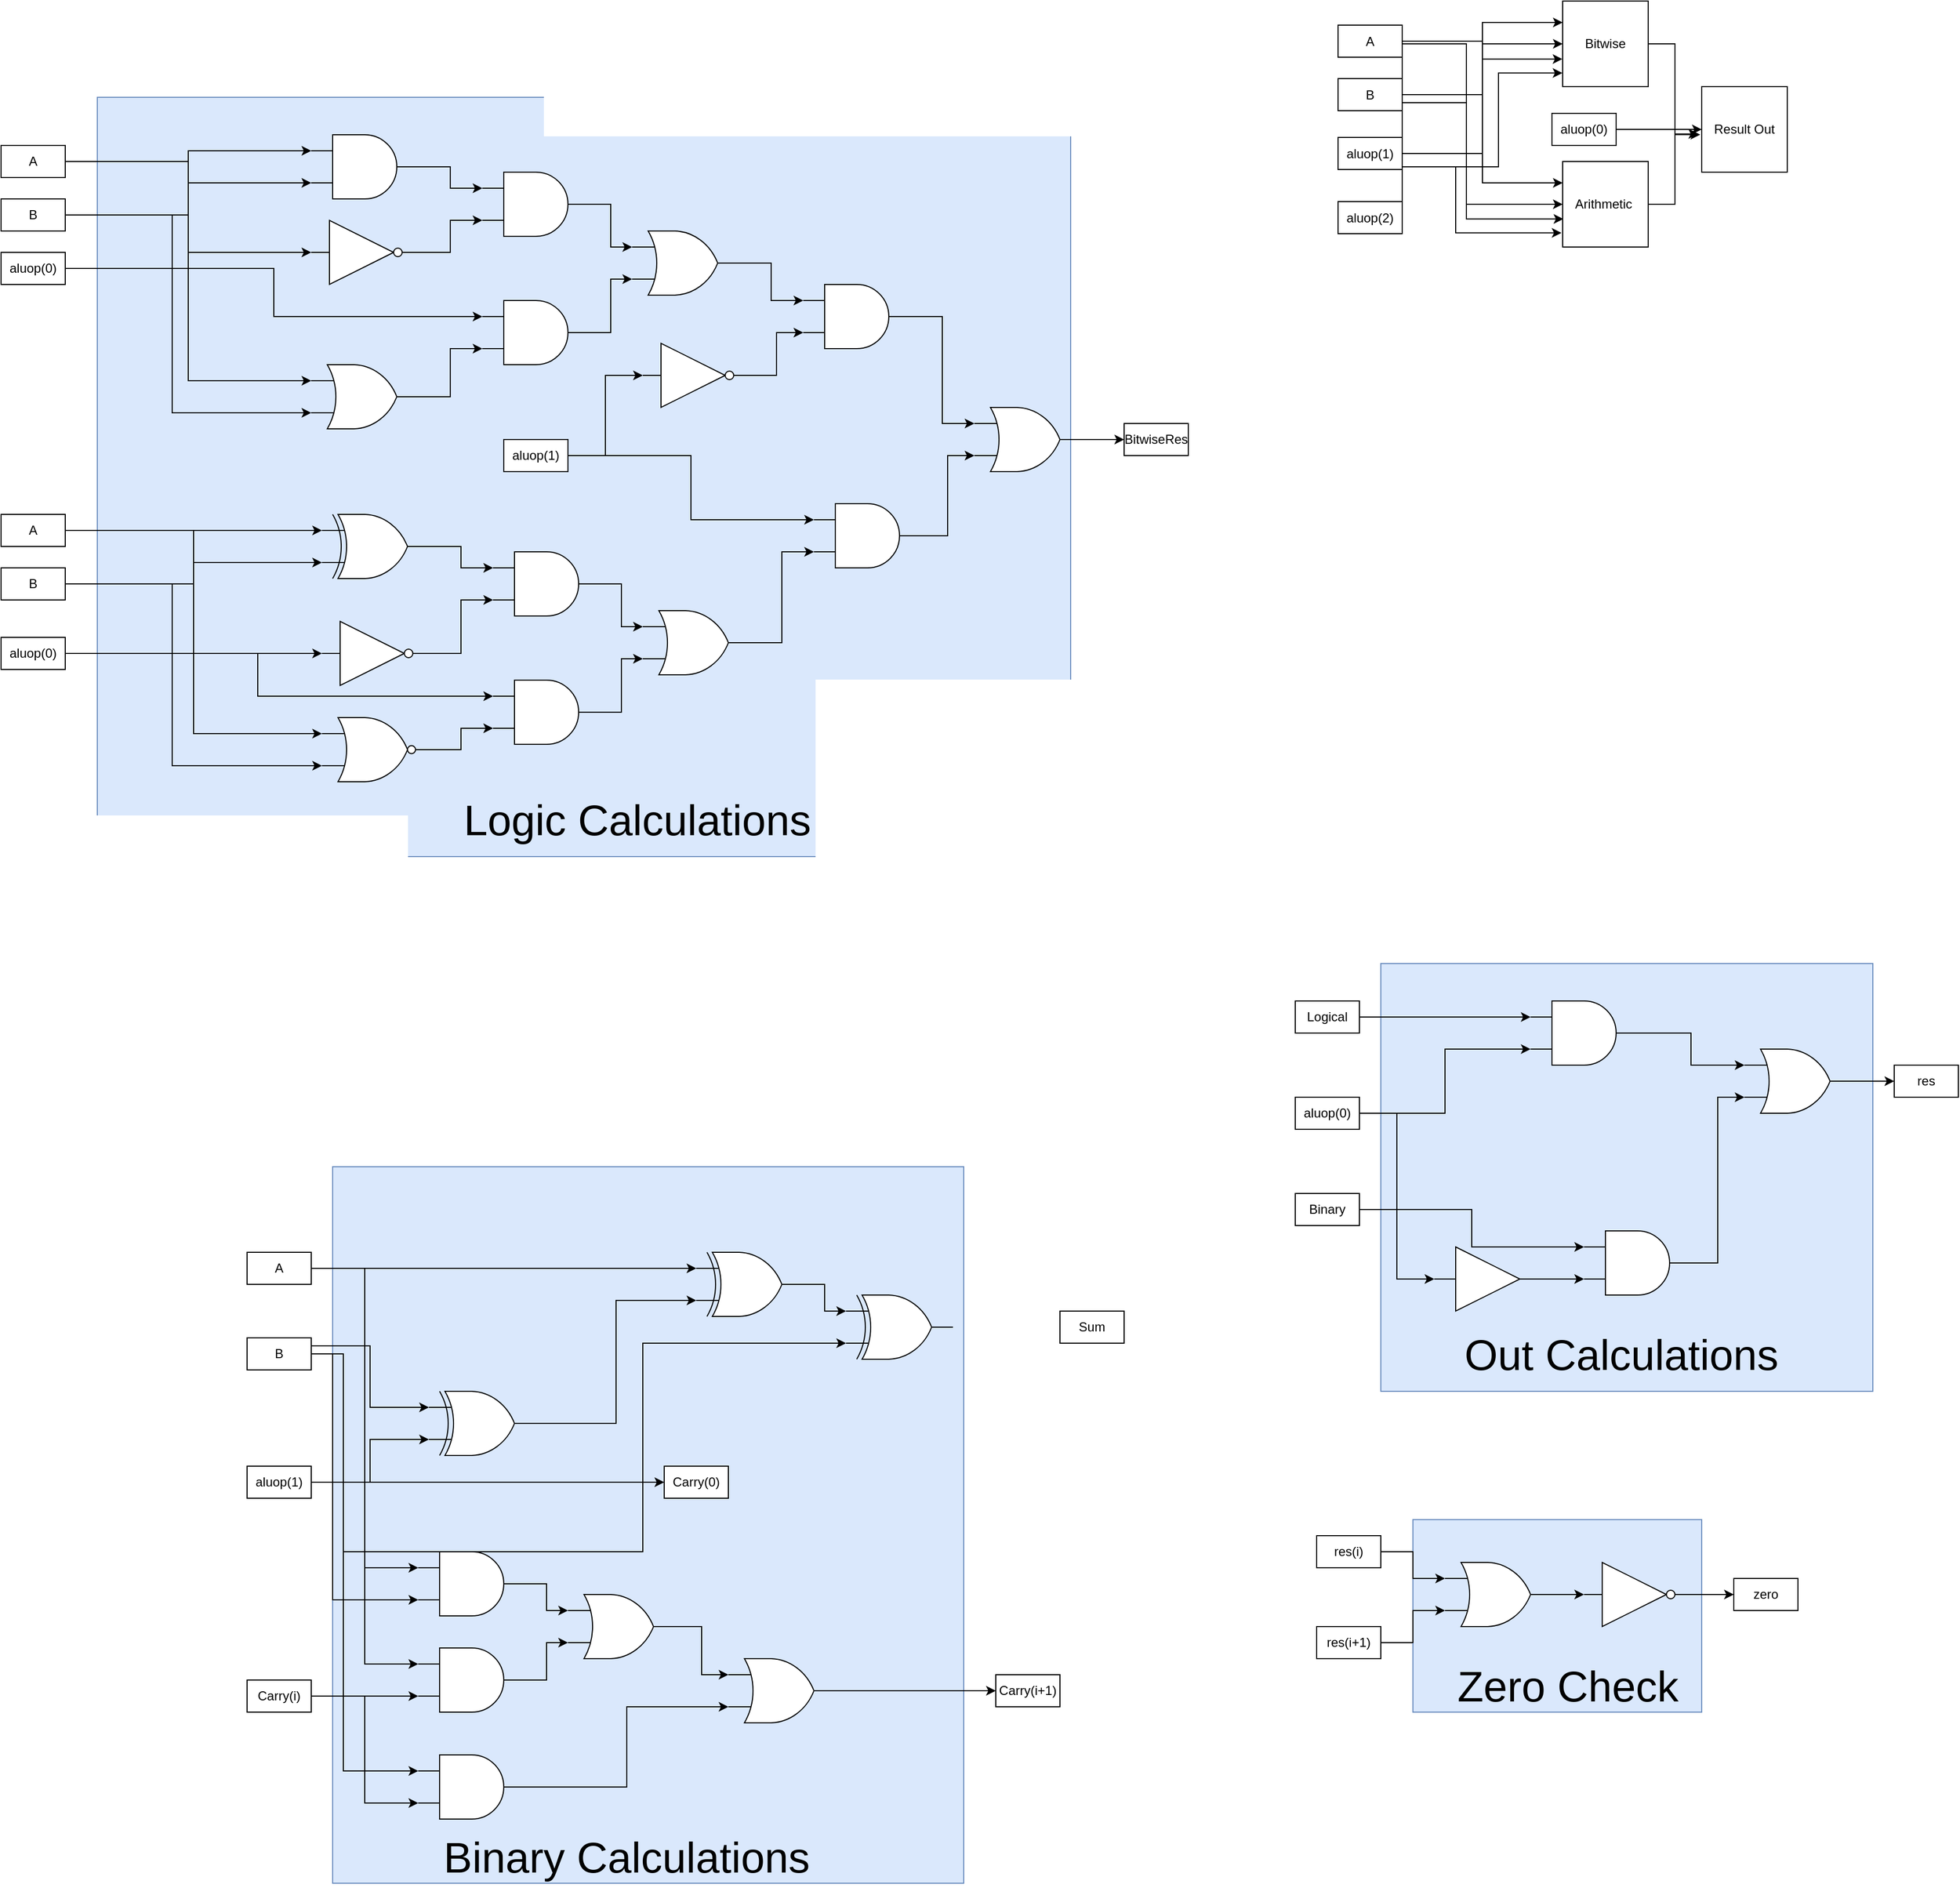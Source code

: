 <mxfile version="24.1.0" type="github">
  <diagram name="Page-1" id="0dgwUo-tSJjgy4s31wGA">
    <mxGraphModel dx="2001" dy="702" grid="1" gridSize="10" guides="1" tooltips="1" connect="1" arrows="1" fold="1" page="1" pageScale="1" pageWidth="850" pageHeight="1100" math="0" shadow="0">
      <root>
        <mxCell id="0" />
        <mxCell id="1" parent="0" />
        <mxCell id="i6siqstiRKPXGyHys1UC-72" value="" style="rounded=0;whiteSpace=wrap;html=1;fillColor=#dae8fc;strokeColor=#6c8ebf;" parent="1" vertex="1">
          <mxGeometry x="-70" y="290" width="910" height="710" as="geometry" />
        </mxCell>
        <mxCell id="i6siqstiRKPXGyHys1UC-155" value="" style="rounded=0;whiteSpace=wrap;html=1;fillColor=#dae8fc;strokeColor=#6c8ebf;" parent="1" vertex="1">
          <mxGeometry x="1160" y="1620" width="270" height="180" as="geometry" />
        </mxCell>
        <mxCell id="i6siqstiRKPXGyHys1UC-143" value="" style="rounded=0;whiteSpace=wrap;html=1;fillColor=#dae8fc;strokeColor=#6c8ebf;" parent="1" vertex="1">
          <mxGeometry x="1130" y="1100" width="460" height="400" as="geometry" />
        </mxCell>
        <mxCell id="i6siqstiRKPXGyHys1UC-127" value="" style="rounded=0;whiteSpace=wrap;html=1;fillColor=#dae8fc;strokeColor=#6c8ebf;" parent="1" vertex="1">
          <mxGeometry x="150" y="1290" width="590" height="670" as="geometry" />
        </mxCell>
        <mxCell id="i6siqstiRKPXGyHys1UC-15" value="aluop(0)" style="whiteSpace=wrap;html=1;" parent="1" vertex="1">
          <mxGeometry x="-160" y="435" width="60" height="30" as="geometry" />
        </mxCell>
        <mxCell id="i6siqstiRKPXGyHys1UC-18" value="A" style="whiteSpace=wrap;html=1;" parent="1" vertex="1">
          <mxGeometry x="-160" y="335" width="60" height="30" as="geometry" />
        </mxCell>
        <mxCell id="i6siqstiRKPXGyHys1UC-19" value="B" style="whiteSpace=wrap;html=1;" parent="1" vertex="1">
          <mxGeometry x="-160" y="385" width="60" height="30" as="geometry" />
        </mxCell>
        <mxCell id="i6siqstiRKPXGyHys1UC-73" value="&lt;font style=&quot;font-size: 40px;&quot;&gt;Logic Calculations&lt;/font&gt;" style="text;html=1;align=center;verticalAlign=middle;whiteSpace=wrap;rounded=0;" parent="1" vertex="1">
          <mxGeometry x="250" y="930" width="370" height="70" as="geometry" />
        </mxCell>
        <mxCell id="i6siqstiRKPXGyHys1UC-74" value="" style="verticalLabelPosition=bottom;shadow=0;dashed=0;align=center;html=1;verticalAlign=top;shape=mxgraph.electrical.logic_gates.logic_gate;operation=and;" parent="1" vertex="1">
          <mxGeometry x="1270" y="1135" width="100" height="60" as="geometry" />
        </mxCell>
        <mxCell id="i6siqstiRKPXGyHys1UC-142" style="edgeStyle=orthogonalEdgeStyle;rounded=0;orthogonalLoop=1;jettySize=auto;html=1;exitX=1;exitY=0.5;exitDx=0;exitDy=0;exitPerimeter=0;entryX=0;entryY=0.5;entryDx=0;entryDy=0;" parent="1" source="i6siqstiRKPXGyHys1UC-76" target="i6siqstiRKPXGyHys1UC-141" edge="1">
          <mxGeometry relative="1" as="geometry" />
        </mxCell>
        <mxCell id="i6siqstiRKPXGyHys1UC-76" value="" style="verticalLabelPosition=bottom;shadow=0;dashed=0;align=center;html=1;verticalAlign=top;shape=mxgraph.electrical.logic_gates.logic_gate;operation=or;" parent="1" vertex="1">
          <mxGeometry x="1470" y="1180" width="100" height="60" as="geometry" />
        </mxCell>
        <mxCell id="i6siqstiRKPXGyHys1UC-77" style="edgeStyle=orthogonalEdgeStyle;rounded=0;orthogonalLoop=1;jettySize=auto;html=1;exitX=1;exitY=0.5;exitDx=0;exitDy=0;exitPerimeter=0;entryX=0;entryY=0.25;entryDx=0;entryDy=0;entryPerimeter=0;" parent="1" source="i6siqstiRKPXGyHys1UC-74" target="i6siqstiRKPXGyHys1UC-76" edge="1">
          <mxGeometry relative="1" as="geometry" />
        </mxCell>
        <mxCell id="i6siqstiRKPXGyHys1UC-137" style="edgeStyle=orthogonalEdgeStyle;rounded=0;orthogonalLoop=1;jettySize=auto;html=1;exitX=1;exitY=0.5;exitDx=0;exitDy=0;entryX=0;entryY=0.5;entryDx=0;entryDy=0;" parent="1" source="i6siqstiRKPXGyHys1UC-78" target="i6siqstiRKPXGyHys1UC-135" edge="1">
          <mxGeometry relative="1" as="geometry" />
        </mxCell>
        <mxCell id="i6siqstiRKPXGyHys1UC-78" value="aluop(0&lt;span style=&quot;background-color: initial;&quot;&gt;)&lt;/span&gt;" style="whiteSpace=wrap;html=1;" parent="1" vertex="1">
          <mxGeometry x="1050" y="1225" width="60" height="30" as="geometry" />
        </mxCell>
        <mxCell id="i6siqstiRKPXGyHys1UC-80" style="edgeStyle=orthogonalEdgeStyle;rounded=0;orthogonalLoop=1;jettySize=auto;html=1;exitX=1;exitY=0.5;exitDx=0;exitDy=0;entryX=0;entryY=0.75;entryDx=0;entryDy=0;entryPerimeter=0;" parent="1" source="i6siqstiRKPXGyHys1UC-78" target="i6siqstiRKPXGyHys1UC-74" edge="1">
          <mxGeometry relative="1" as="geometry" />
        </mxCell>
        <mxCell id="i6siqstiRKPXGyHys1UC-84" value="" style="verticalLabelPosition=bottom;shadow=0;dashed=0;align=center;html=1;verticalAlign=top;shape=mxgraph.electrical.logic_gates.logic_gate;operation=xor;" parent="1" vertex="1">
          <mxGeometry x="490" y="1370" width="100" height="60" as="geometry" />
        </mxCell>
        <mxCell id="i6siqstiRKPXGyHys1UC-86" value="" style="verticalLabelPosition=bottom;shadow=0;dashed=0;align=center;html=1;verticalAlign=top;shape=mxgraph.electrical.logic_gates.logic_gate;operation=xor;" parent="1" vertex="1">
          <mxGeometry x="630" y="1410" width="100" height="60" as="geometry" />
        </mxCell>
        <mxCell id="i6siqstiRKPXGyHys1UC-87" style="edgeStyle=orthogonalEdgeStyle;rounded=0;orthogonalLoop=1;jettySize=auto;html=1;exitX=1;exitY=0.5;exitDx=0;exitDy=0;exitPerimeter=0;entryX=0;entryY=0.25;entryDx=0;entryDy=0;entryPerimeter=0;" parent="1" source="i6siqstiRKPXGyHys1UC-84" target="i6siqstiRKPXGyHys1UC-86" edge="1">
          <mxGeometry relative="1" as="geometry" />
        </mxCell>
        <mxCell id="i6siqstiRKPXGyHys1UC-89" value="" style="verticalLabelPosition=bottom;shadow=0;dashed=0;align=center;html=1;verticalAlign=top;shape=mxgraph.electrical.logic_gates.logic_gate;operation=and;" parent="1" vertex="1">
          <mxGeometry x="230" y="1840" width="100" height="60" as="geometry" />
        </mxCell>
        <mxCell id="i6siqstiRKPXGyHys1UC-90" value="" style="verticalLabelPosition=bottom;shadow=0;dashed=0;align=center;html=1;verticalAlign=top;shape=mxgraph.electrical.logic_gates.logic_gate;operation=or;" parent="1" vertex="1">
          <mxGeometry x="370" y="1690" width="100" height="60" as="geometry" />
        </mxCell>
        <mxCell id="i6siqstiRKPXGyHys1UC-92" value="" style="verticalLabelPosition=bottom;shadow=0;dashed=0;align=center;html=1;verticalAlign=top;shape=mxgraph.electrical.logic_gates.logic_gate;operation=and;" parent="1" vertex="1">
          <mxGeometry x="230" y="1740" width="100" height="60" as="geometry" />
        </mxCell>
        <mxCell id="i6siqstiRKPXGyHys1UC-93" value="" style="verticalLabelPosition=bottom;shadow=0;dashed=0;align=center;html=1;verticalAlign=top;shape=mxgraph.electrical.logic_gates.logic_gate;operation=and;" parent="1" vertex="1">
          <mxGeometry x="230" y="1650" width="100" height="60" as="geometry" />
        </mxCell>
        <mxCell id="i6siqstiRKPXGyHys1UC-119" style="edgeStyle=orthogonalEdgeStyle;rounded=0;orthogonalLoop=1;jettySize=auto;html=1;exitX=1;exitY=0.5;exitDx=0;exitDy=0;exitPerimeter=0;entryX=0;entryY=0.5;entryDx=0;entryDy=0;" parent="1" source="i6siqstiRKPXGyHys1UC-94" target="i6siqstiRKPXGyHys1UC-118" edge="1">
          <mxGeometry relative="1" as="geometry" />
        </mxCell>
        <mxCell id="i6siqstiRKPXGyHys1UC-94" value="" style="verticalLabelPosition=bottom;shadow=0;dashed=0;align=center;html=1;verticalAlign=top;shape=mxgraph.electrical.logic_gates.logic_gate;operation=or;" parent="1" vertex="1">
          <mxGeometry x="520" y="1750" width="100" height="60" as="geometry" />
        </mxCell>
        <mxCell id="i6siqstiRKPXGyHys1UC-96" style="edgeStyle=orthogonalEdgeStyle;rounded=0;orthogonalLoop=1;jettySize=auto;html=1;exitX=1;exitY=0.5;exitDx=0;exitDy=0;exitPerimeter=0;entryX=0;entryY=0.25;entryDx=0;entryDy=0;entryPerimeter=0;" parent="1" source="i6siqstiRKPXGyHys1UC-90" target="i6siqstiRKPXGyHys1UC-94" edge="1">
          <mxGeometry relative="1" as="geometry" />
        </mxCell>
        <mxCell id="i6siqstiRKPXGyHys1UC-99" style="edgeStyle=orthogonalEdgeStyle;rounded=0;orthogonalLoop=1;jettySize=auto;html=1;exitX=1;exitY=0.5;exitDx=0;exitDy=0;exitPerimeter=0;entryX=0;entryY=0.25;entryDx=0;entryDy=0;entryPerimeter=0;" parent="1" source="i6siqstiRKPXGyHys1UC-93" target="i6siqstiRKPXGyHys1UC-90" edge="1">
          <mxGeometry relative="1" as="geometry" />
        </mxCell>
        <mxCell id="i6siqstiRKPXGyHys1UC-100" style="edgeStyle=orthogonalEdgeStyle;rounded=0;orthogonalLoop=1;jettySize=auto;html=1;exitX=1;exitY=0.5;exitDx=0;exitDy=0;exitPerimeter=0;entryX=0;entryY=0.75;entryDx=0;entryDy=0;entryPerimeter=0;" parent="1" source="i6siqstiRKPXGyHys1UC-92" target="i6siqstiRKPXGyHys1UC-90" edge="1">
          <mxGeometry relative="1" as="geometry" />
        </mxCell>
        <mxCell id="i6siqstiRKPXGyHys1UC-101" style="edgeStyle=orthogonalEdgeStyle;rounded=0;orthogonalLoop=1;jettySize=auto;html=1;exitX=1;exitY=0.5;exitDx=0;exitDy=0;exitPerimeter=0;entryX=0;entryY=0.75;entryDx=0;entryDy=0;entryPerimeter=0;" parent="1" source="i6siqstiRKPXGyHys1UC-89" target="i6siqstiRKPXGyHys1UC-94" edge="1">
          <mxGeometry relative="1" as="geometry" />
        </mxCell>
        <mxCell id="i6siqstiRKPXGyHys1UC-102" value="" style="verticalLabelPosition=bottom;shadow=0;dashed=0;align=center;html=1;verticalAlign=top;shape=mxgraph.electrical.logic_gates.logic_gate;operation=xor;" parent="1" vertex="1">
          <mxGeometry x="240" y="1500" width="100" height="60" as="geometry" />
        </mxCell>
        <mxCell id="i6siqstiRKPXGyHys1UC-103" value="A" style="whiteSpace=wrap;html=1;" parent="1" vertex="1">
          <mxGeometry x="70" y="1370" width="60" height="30" as="geometry" />
        </mxCell>
        <mxCell id="i6siqstiRKPXGyHys1UC-104" value="B" style="whiteSpace=wrap;html=1;" parent="1" vertex="1">
          <mxGeometry x="70" y="1450" width="60" height="30" as="geometry" />
        </mxCell>
        <mxCell id="i6siqstiRKPXGyHys1UC-117" style="edgeStyle=orthogonalEdgeStyle;rounded=0;orthogonalLoop=1;jettySize=auto;html=1;exitX=1;exitY=0.5;exitDx=0;exitDy=0;" parent="1" source="i6siqstiRKPXGyHys1UC-105" target="i6siqstiRKPXGyHys1UC-116" edge="1">
          <mxGeometry relative="1" as="geometry" />
        </mxCell>
        <mxCell id="i6siqstiRKPXGyHys1UC-105" value="aluop(1)" style="whiteSpace=wrap;html=1;" parent="1" vertex="1">
          <mxGeometry x="70" y="1570" width="60" height="30" as="geometry" />
        </mxCell>
        <mxCell id="i6siqstiRKPXGyHys1UC-106" style="edgeStyle=orthogonalEdgeStyle;rounded=0;orthogonalLoop=1;jettySize=auto;html=1;exitX=1;exitY=0.5;exitDx=0;exitDy=0;entryX=0;entryY=0.75;entryDx=0;entryDy=0;entryPerimeter=0;" parent="1" source="i6siqstiRKPXGyHys1UC-105" target="i6siqstiRKPXGyHys1UC-102" edge="1">
          <mxGeometry relative="1" as="geometry" />
        </mxCell>
        <mxCell id="i6siqstiRKPXGyHys1UC-107" style="edgeStyle=orthogonalEdgeStyle;rounded=0;orthogonalLoop=1;jettySize=auto;html=1;exitX=1;exitY=0.25;exitDx=0;exitDy=0;entryX=0;entryY=0.25;entryDx=0;entryDy=0;entryPerimeter=0;" parent="1" source="i6siqstiRKPXGyHys1UC-104" target="i6siqstiRKPXGyHys1UC-102" edge="1">
          <mxGeometry relative="1" as="geometry" />
        </mxCell>
        <mxCell id="i6siqstiRKPXGyHys1UC-108" style="edgeStyle=orthogonalEdgeStyle;rounded=0;orthogonalLoop=1;jettySize=auto;html=1;exitX=1;exitY=0.5;exitDx=0;exitDy=0;exitPerimeter=0;entryX=0;entryY=0.75;entryDx=0;entryDy=0;entryPerimeter=0;" parent="1" source="i6siqstiRKPXGyHys1UC-102" target="i6siqstiRKPXGyHys1UC-84" edge="1">
          <mxGeometry relative="1" as="geometry" />
        </mxCell>
        <mxCell id="i6siqstiRKPXGyHys1UC-109" style="edgeStyle=orthogonalEdgeStyle;rounded=0;orthogonalLoop=1;jettySize=auto;html=1;exitX=1;exitY=0.5;exitDx=0;exitDy=0;entryX=0;entryY=0.25;entryDx=0;entryDy=0;entryPerimeter=0;" parent="1" source="i6siqstiRKPXGyHys1UC-103" target="i6siqstiRKPXGyHys1UC-84" edge="1">
          <mxGeometry relative="1" as="geometry" />
        </mxCell>
        <mxCell id="i6siqstiRKPXGyHys1UC-111" style="edgeStyle=orthogonalEdgeStyle;rounded=0;orthogonalLoop=1;jettySize=auto;html=1;exitX=1;exitY=0.5;exitDx=0;exitDy=0;entryX=0;entryY=0.25;entryDx=0;entryDy=0;entryPerimeter=0;" parent="1" source="i6siqstiRKPXGyHys1UC-103" target="i6siqstiRKPXGyHys1UC-93" edge="1">
          <mxGeometry relative="1" as="geometry" />
        </mxCell>
        <mxCell id="i6siqstiRKPXGyHys1UC-112" style="edgeStyle=orthogonalEdgeStyle;rounded=0;orthogonalLoop=1;jettySize=auto;html=1;exitX=1;exitY=0.5;exitDx=0;exitDy=0;entryX=0;entryY=0.75;entryDx=0;entryDy=0;entryPerimeter=0;" parent="1" source="i6siqstiRKPXGyHys1UC-104" target="i6siqstiRKPXGyHys1UC-93" edge="1">
          <mxGeometry relative="1" as="geometry">
            <Array as="points">
              <mxPoint x="150" y="1465" />
              <mxPoint x="150" y="1695" />
            </Array>
          </mxGeometry>
        </mxCell>
        <mxCell id="i6siqstiRKPXGyHys1UC-113" style="edgeStyle=orthogonalEdgeStyle;rounded=0;orthogonalLoop=1;jettySize=auto;html=1;exitX=1;exitY=0.5;exitDx=0;exitDy=0;entryX=0;entryY=0.25;entryDx=0;entryDy=0;entryPerimeter=0;" parent="1" source="i6siqstiRKPXGyHys1UC-103" target="i6siqstiRKPXGyHys1UC-92" edge="1">
          <mxGeometry relative="1" as="geometry" />
        </mxCell>
        <mxCell id="i6siqstiRKPXGyHys1UC-114" style="edgeStyle=orthogonalEdgeStyle;rounded=0;orthogonalLoop=1;jettySize=auto;html=1;exitX=1;exitY=0.5;exitDx=0;exitDy=0;entryX=0;entryY=0.25;entryDx=0;entryDy=0;entryPerimeter=0;" parent="1" source="i6siqstiRKPXGyHys1UC-104" target="i6siqstiRKPXGyHys1UC-89" edge="1">
          <mxGeometry relative="1" as="geometry">
            <Array as="points">
              <mxPoint x="160" y="1465" />
              <mxPoint x="160" y="1855" />
            </Array>
          </mxGeometry>
        </mxCell>
        <mxCell id="i6siqstiRKPXGyHys1UC-116" value="Carry(0)" style="whiteSpace=wrap;html=1;" parent="1" vertex="1">
          <mxGeometry x="460" y="1570" width="60" height="30" as="geometry" />
        </mxCell>
        <mxCell id="i6siqstiRKPXGyHys1UC-118" value="Carry(i+1&lt;span style=&quot;background-color: initial;&quot;&gt;)&lt;/span&gt;" style="whiteSpace=wrap;html=1;" parent="1" vertex="1">
          <mxGeometry x="770" y="1765" width="60" height="30" as="geometry" />
        </mxCell>
        <mxCell id="i6siqstiRKPXGyHys1UC-121" value="Carry(i)" style="whiteSpace=wrap;html=1;" parent="1" vertex="1">
          <mxGeometry x="70" y="1770" width="60" height="30" as="geometry" />
        </mxCell>
        <mxCell id="i6siqstiRKPXGyHys1UC-122" style="edgeStyle=orthogonalEdgeStyle;rounded=0;orthogonalLoop=1;jettySize=auto;html=1;exitX=1;exitY=0.5;exitDx=0;exitDy=0;entryX=0;entryY=0.75;entryDx=0;entryDy=0;entryPerimeter=0;" parent="1" source="i6siqstiRKPXGyHys1UC-121" target="i6siqstiRKPXGyHys1UC-92" edge="1">
          <mxGeometry relative="1" as="geometry" />
        </mxCell>
        <mxCell id="i6siqstiRKPXGyHys1UC-123" style="edgeStyle=orthogonalEdgeStyle;rounded=0;orthogonalLoop=1;jettySize=auto;html=1;exitX=1;exitY=0.5;exitDx=0;exitDy=0;entryX=0;entryY=0.75;entryDx=0;entryDy=0;entryPerimeter=0;" parent="1" source="i6siqstiRKPXGyHys1UC-121" target="i6siqstiRKPXGyHys1UC-89" edge="1">
          <mxGeometry relative="1" as="geometry" />
        </mxCell>
        <mxCell id="i6siqstiRKPXGyHys1UC-124" style="edgeStyle=orthogonalEdgeStyle;rounded=0;orthogonalLoop=1;jettySize=auto;html=1;exitX=1;exitY=0.5;exitDx=0;exitDy=0;entryX=0;entryY=0.75;entryDx=0;entryDy=0;entryPerimeter=0;" parent="1" source="i6siqstiRKPXGyHys1UC-121" target="i6siqstiRKPXGyHys1UC-86" edge="1">
          <mxGeometry relative="1" as="geometry">
            <Array as="points">
              <mxPoint x="160" y="1785" />
              <mxPoint x="160" y="1650" />
              <mxPoint x="440" y="1650" />
              <mxPoint x="440" y="1455" />
            </Array>
          </mxGeometry>
        </mxCell>
        <mxCell id="i6siqstiRKPXGyHys1UC-125" value="Sum" style="whiteSpace=wrap;html=1;" parent="1" vertex="1">
          <mxGeometry x="830" y="1425" width="60" height="30" as="geometry" />
        </mxCell>
        <mxCell id="i6siqstiRKPXGyHys1UC-129" value="&lt;font style=&quot;font-size: 40px;&quot;&gt;Binary Calculations&lt;/font&gt;" style="text;html=1;align=center;verticalAlign=middle;whiteSpace=wrap;rounded=0;" parent="1" vertex="1">
          <mxGeometry x="240" y="1900" width="370" height="70" as="geometry" />
        </mxCell>
        <mxCell id="i6siqstiRKPXGyHys1UC-130" value="Logical" style="whiteSpace=wrap;html=1;" parent="1" vertex="1">
          <mxGeometry x="1050" y="1135" width="60" height="30" as="geometry" />
        </mxCell>
        <mxCell id="i6siqstiRKPXGyHys1UC-131" style="edgeStyle=orthogonalEdgeStyle;rounded=0;orthogonalLoop=1;jettySize=auto;html=1;exitX=1;exitY=0.5;exitDx=0;exitDy=0;entryX=0;entryY=0.25;entryDx=0;entryDy=0;entryPerimeter=0;" parent="1" source="i6siqstiRKPXGyHys1UC-130" target="i6siqstiRKPXGyHys1UC-74" edge="1">
          <mxGeometry relative="1" as="geometry" />
        </mxCell>
        <mxCell id="i6siqstiRKPXGyHys1UC-133" value="Binary" style="whiteSpace=wrap;html=1;" parent="1" vertex="1">
          <mxGeometry x="1050" y="1315" width="60" height="30" as="geometry" />
        </mxCell>
        <mxCell id="i6siqstiRKPXGyHys1UC-135" value="" style="verticalLabelPosition=bottom;shadow=0;dashed=0;align=center;html=1;verticalAlign=top;shape=mxgraph.electrical.logic_gates.buffer2;" parent="1" vertex="1">
          <mxGeometry x="1180" y="1365" width="100" height="60" as="geometry" />
        </mxCell>
        <mxCell id="i6siqstiRKPXGyHys1UC-136" value="" style="verticalLabelPosition=bottom;shadow=0;dashed=0;align=center;html=1;verticalAlign=top;shape=mxgraph.electrical.logic_gates.logic_gate;operation=and;" parent="1" vertex="1">
          <mxGeometry x="1320" y="1350" width="100" height="60" as="geometry" />
        </mxCell>
        <mxCell id="i6siqstiRKPXGyHys1UC-138" style="edgeStyle=orthogonalEdgeStyle;rounded=0;orthogonalLoop=1;jettySize=auto;html=1;exitX=1;exitY=0.5;exitDx=0;exitDy=0;entryX=0;entryY=0.75;entryDx=0;entryDy=0;entryPerimeter=0;" parent="1" source="i6siqstiRKPXGyHys1UC-135" target="i6siqstiRKPXGyHys1UC-136" edge="1">
          <mxGeometry relative="1" as="geometry" />
        </mxCell>
        <mxCell id="i6siqstiRKPXGyHys1UC-139" style="edgeStyle=orthogonalEdgeStyle;rounded=0;orthogonalLoop=1;jettySize=auto;html=1;exitX=1;exitY=0.5;exitDx=0;exitDy=0;entryX=0;entryY=0.25;entryDx=0;entryDy=0;entryPerimeter=0;" parent="1" source="i6siqstiRKPXGyHys1UC-133" target="i6siqstiRKPXGyHys1UC-136" edge="1">
          <mxGeometry relative="1" as="geometry" />
        </mxCell>
        <mxCell id="i6siqstiRKPXGyHys1UC-140" style="edgeStyle=orthogonalEdgeStyle;rounded=0;orthogonalLoop=1;jettySize=auto;html=1;exitX=1;exitY=0.5;exitDx=0;exitDy=0;exitPerimeter=0;entryX=0;entryY=0.75;entryDx=0;entryDy=0;entryPerimeter=0;" parent="1" source="i6siqstiRKPXGyHys1UC-136" target="i6siqstiRKPXGyHys1UC-76" edge="1">
          <mxGeometry relative="1" as="geometry" />
        </mxCell>
        <mxCell id="i6siqstiRKPXGyHys1UC-141" value="res" style="whiteSpace=wrap;html=1;" parent="1" vertex="1">
          <mxGeometry x="1610" y="1195" width="60" height="30" as="geometry" />
        </mxCell>
        <mxCell id="i6siqstiRKPXGyHys1UC-144" value="&lt;span style=&quot;font-size: 40px;&quot;&gt;Out Calculations&lt;/span&gt;" style="text;html=1;align=center;verticalAlign=middle;whiteSpace=wrap;rounded=0;" parent="1" vertex="1">
          <mxGeometry x="1170" y="1430" width="370" height="70" as="geometry" />
        </mxCell>
        <mxCell id="i6siqstiRKPXGyHys1UC-145" value="res(i)" style="whiteSpace=wrap;html=1;" parent="1" vertex="1">
          <mxGeometry x="1070" y="1635" width="60" height="30" as="geometry" />
        </mxCell>
        <mxCell id="i6siqstiRKPXGyHys1UC-146" value="res(i+1)" style="whiteSpace=wrap;html=1;" parent="1" vertex="1">
          <mxGeometry x="1070" y="1720" width="60" height="30" as="geometry" />
        </mxCell>
        <mxCell id="i6siqstiRKPXGyHys1UC-149" value="" style="verticalLabelPosition=bottom;shadow=0;dashed=0;align=center;html=1;verticalAlign=top;shape=mxgraph.electrical.logic_gates.logic_gate;operation=or;" parent="1" vertex="1">
          <mxGeometry x="1190" y="1660" width="100" height="60" as="geometry" />
        </mxCell>
        <mxCell id="i6siqstiRKPXGyHys1UC-157" style="edgeStyle=orthogonalEdgeStyle;rounded=0;orthogonalLoop=1;jettySize=auto;html=1;exitX=1;exitY=0.5;exitDx=0;exitDy=0;exitPerimeter=0;" parent="1" source="i6siqstiRKPXGyHys1UC-150" target="i6siqstiRKPXGyHys1UC-156" edge="1">
          <mxGeometry relative="1" as="geometry" />
        </mxCell>
        <mxCell id="i6siqstiRKPXGyHys1UC-150" value="" style="verticalLabelPosition=bottom;shadow=0;dashed=0;align=center;html=1;verticalAlign=top;shape=mxgraph.electrical.logic_gates.inverter_2" parent="1" vertex="1">
          <mxGeometry x="1320" y="1660" width="100" height="60" as="geometry" />
        </mxCell>
        <mxCell id="i6siqstiRKPXGyHys1UC-152" style="edgeStyle=orthogonalEdgeStyle;rounded=0;orthogonalLoop=1;jettySize=auto;html=1;exitX=1;exitY=0.5;exitDx=0;exitDy=0;entryX=0;entryY=0.75;entryDx=0;entryDy=0;entryPerimeter=0;" parent="1" source="i6siqstiRKPXGyHys1UC-146" target="i6siqstiRKPXGyHys1UC-149" edge="1">
          <mxGeometry relative="1" as="geometry" />
        </mxCell>
        <mxCell id="i6siqstiRKPXGyHys1UC-153" style="edgeStyle=orthogonalEdgeStyle;rounded=0;orthogonalLoop=1;jettySize=auto;html=1;exitX=1;exitY=0.5;exitDx=0;exitDy=0;entryX=0;entryY=0.25;entryDx=0;entryDy=0;entryPerimeter=0;" parent="1" source="i6siqstiRKPXGyHys1UC-145" target="i6siqstiRKPXGyHys1UC-149" edge="1">
          <mxGeometry relative="1" as="geometry" />
        </mxCell>
        <mxCell id="i6siqstiRKPXGyHys1UC-154" style="edgeStyle=orthogonalEdgeStyle;rounded=0;orthogonalLoop=1;jettySize=auto;html=1;exitX=1;exitY=0.5;exitDx=0;exitDy=0;exitPerimeter=0;entryX=0;entryY=0.5;entryDx=0;entryDy=0;entryPerimeter=0;" parent="1" source="i6siqstiRKPXGyHys1UC-149" target="i6siqstiRKPXGyHys1UC-150" edge="1">
          <mxGeometry relative="1" as="geometry" />
        </mxCell>
        <mxCell id="i6siqstiRKPXGyHys1UC-156" value="zero" style="whiteSpace=wrap;html=1;" parent="1" vertex="1">
          <mxGeometry x="1460" y="1675" width="60" height="30" as="geometry" />
        </mxCell>
        <mxCell id="i6siqstiRKPXGyHys1UC-158" value="&lt;span style=&quot;font-size: 40px;&quot;&gt;Zero Check&lt;/span&gt;" style="text;html=1;align=center;verticalAlign=middle;whiteSpace=wrap;rounded=0;" parent="1" vertex="1">
          <mxGeometry x="1120" y="1740" width="370" height="70" as="geometry" />
        </mxCell>
        <mxCell id="zi0Xm7spg6hPxHMK1n3D-2" value="Bitwise" style="whiteSpace=wrap;html=1;aspect=fixed;" vertex="1" parent="1">
          <mxGeometry x="1300" y="200" width="80" height="80" as="geometry" />
        </mxCell>
        <mxCell id="zi0Xm7spg6hPxHMK1n3D-3" value="Arithmetic&amp;nbsp;" style="whiteSpace=wrap;html=1;aspect=fixed;" vertex="1" parent="1">
          <mxGeometry x="1300" y="350" width="80" height="80" as="geometry" />
        </mxCell>
        <mxCell id="zi0Xm7spg6hPxHMK1n3D-4" value="Result Out" style="whiteSpace=wrap;html=1;aspect=fixed;" vertex="1" parent="1">
          <mxGeometry x="1430" y="280" width="80" height="80" as="geometry" />
        </mxCell>
        <mxCell id="zi0Xm7spg6hPxHMK1n3D-5" style="edgeStyle=orthogonalEdgeStyle;rounded=0;orthogonalLoop=1;jettySize=auto;html=1;exitX=1;exitY=0.5;exitDx=0;exitDy=0;entryX=-0.041;entryY=0.553;entryDx=0;entryDy=0;entryPerimeter=0;" edge="1" parent="1" source="zi0Xm7spg6hPxHMK1n3D-2" target="zi0Xm7spg6hPxHMK1n3D-4">
          <mxGeometry relative="1" as="geometry" />
        </mxCell>
        <mxCell id="zi0Xm7spg6hPxHMK1n3D-6" style="edgeStyle=orthogonalEdgeStyle;rounded=0;orthogonalLoop=1;jettySize=auto;html=1;exitX=1;exitY=0.5;exitDx=0;exitDy=0;entryX=-0.017;entryY=0.561;entryDx=0;entryDy=0;entryPerimeter=0;" edge="1" parent="1" source="zi0Xm7spg6hPxHMK1n3D-3" target="zi0Xm7spg6hPxHMK1n3D-4">
          <mxGeometry relative="1" as="geometry" />
        </mxCell>
        <mxCell id="zi0Xm7spg6hPxHMK1n3D-8" value="aluop(1)" style="whiteSpace=wrap;html=1;" vertex="1" parent="1">
          <mxGeometry x="1090" y="327.5" width="60" height="30" as="geometry" />
        </mxCell>
        <mxCell id="zi0Xm7spg6hPxHMK1n3D-9" value="aluop(2)" style="whiteSpace=wrap;html=1;" vertex="1" parent="1">
          <mxGeometry x="1090" y="387.5" width="60" height="30" as="geometry" />
        </mxCell>
        <mxCell id="zi0Xm7spg6hPxHMK1n3D-15" style="edgeStyle=orthogonalEdgeStyle;rounded=0;orthogonalLoop=1;jettySize=auto;html=1;exitX=1;exitY=0.5;exitDx=0;exitDy=0;entryX=0;entryY=0.25;entryDx=0;entryDy=0;" edge="1" parent="1" source="zi0Xm7spg6hPxHMK1n3D-10" target="zi0Xm7spg6hPxHMK1n3D-2">
          <mxGeometry relative="1" as="geometry" />
        </mxCell>
        <mxCell id="zi0Xm7spg6hPxHMK1n3D-21" style="edgeStyle=orthogonalEdgeStyle;rounded=0;orthogonalLoop=1;jettySize=auto;html=1;exitX=1;exitY=0.5;exitDx=0;exitDy=0;entryX=0;entryY=0.25;entryDx=0;entryDy=0;" edge="1" parent="1" source="zi0Xm7spg6hPxHMK1n3D-10" target="zi0Xm7spg6hPxHMK1n3D-3">
          <mxGeometry relative="1" as="geometry" />
        </mxCell>
        <mxCell id="zi0Xm7spg6hPxHMK1n3D-10" value="A" style="whiteSpace=wrap;html=1;" vertex="1" parent="1">
          <mxGeometry x="1090" y="222.5" width="60" height="30" as="geometry" />
        </mxCell>
        <mxCell id="zi0Xm7spg6hPxHMK1n3D-16" style="edgeStyle=orthogonalEdgeStyle;rounded=0;orthogonalLoop=1;jettySize=auto;html=1;exitX=1;exitY=0.5;exitDx=0;exitDy=0;entryX=0;entryY=0.5;entryDx=0;entryDy=0;" edge="1" parent="1" source="zi0Xm7spg6hPxHMK1n3D-11" target="zi0Xm7spg6hPxHMK1n3D-2">
          <mxGeometry relative="1" as="geometry" />
        </mxCell>
        <mxCell id="zi0Xm7spg6hPxHMK1n3D-22" style="edgeStyle=orthogonalEdgeStyle;rounded=0;orthogonalLoop=1;jettySize=auto;html=1;exitX=1;exitY=0.5;exitDx=0;exitDy=0;entryX=0;entryY=0.5;entryDx=0;entryDy=0;" edge="1" parent="1" source="zi0Xm7spg6hPxHMK1n3D-11" target="zi0Xm7spg6hPxHMK1n3D-3">
          <mxGeometry relative="1" as="geometry">
            <Array as="points">
              <mxPoint x="1210" y="240" />
              <mxPoint x="1210" y="390" />
            </Array>
          </mxGeometry>
        </mxCell>
        <mxCell id="zi0Xm7spg6hPxHMK1n3D-11" value="B" style="whiteSpace=wrap;html=1;" vertex="1" parent="1">
          <mxGeometry x="1090" y="272.5" width="60" height="30" as="geometry" />
        </mxCell>
        <mxCell id="zi0Xm7spg6hPxHMK1n3D-17" style="edgeStyle=orthogonalEdgeStyle;rounded=0;orthogonalLoop=1;jettySize=auto;html=1;exitX=1;exitY=0.5;exitDx=0;exitDy=0;entryX=-0.003;entryY=0.678;entryDx=0;entryDy=0;entryPerimeter=0;" edge="1" parent="1" source="zi0Xm7spg6hPxHMK1n3D-8" target="zi0Xm7spg6hPxHMK1n3D-2">
          <mxGeometry relative="1" as="geometry">
            <mxPoint x="1270" y="260" as="targetPoint" />
          </mxGeometry>
        </mxCell>
        <mxCell id="zi0Xm7spg6hPxHMK1n3D-18" style="edgeStyle=orthogonalEdgeStyle;rounded=0;orthogonalLoop=1;jettySize=auto;html=1;exitX=1;exitY=0.5;exitDx=0;exitDy=0;entryX=-0.003;entryY=0.841;entryDx=0;entryDy=0;entryPerimeter=0;" edge="1" parent="1" source="zi0Xm7spg6hPxHMK1n3D-9" target="zi0Xm7spg6hPxHMK1n3D-2">
          <mxGeometry relative="1" as="geometry">
            <Array as="points">
              <mxPoint x="1240" y="355" />
              <mxPoint x="1240" y="267" />
            </Array>
          </mxGeometry>
        </mxCell>
        <mxCell id="zi0Xm7spg6hPxHMK1n3D-23" style="edgeStyle=orthogonalEdgeStyle;rounded=0;orthogonalLoop=1;jettySize=auto;html=1;exitX=1;exitY=0.5;exitDx=0;exitDy=0;entryX=0.008;entryY=0.672;entryDx=0;entryDy=0;entryPerimeter=0;" edge="1" parent="1" source="zi0Xm7spg6hPxHMK1n3D-8" target="zi0Xm7spg6hPxHMK1n3D-3">
          <mxGeometry relative="1" as="geometry">
            <Array as="points">
              <mxPoint x="1210" y="295" />
              <mxPoint x="1210" y="404" />
            </Array>
          </mxGeometry>
        </mxCell>
        <mxCell id="zi0Xm7spg6hPxHMK1n3D-24" style="edgeStyle=orthogonalEdgeStyle;rounded=0;orthogonalLoop=1;jettySize=auto;html=1;exitX=1;exitY=0.5;exitDx=0;exitDy=0;entryX=-0.014;entryY=0.835;entryDx=0;entryDy=0;entryPerimeter=0;" edge="1" parent="1" source="zi0Xm7spg6hPxHMK1n3D-9" target="zi0Xm7spg6hPxHMK1n3D-3">
          <mxGeometry relative="1" as="geometry">
            <Array as="points">
              <mxPoint x="1200" y="355" />
              <mxPoint x="1200" y="417" />
            </Array>
          </mxGeometry>
        </mxCell>
        <mxCell id="zi0Xm7spg6hPxHMK1n3D-26" style="edgeStyle=orthogonalEdgeStyle;rounded=0;orthogonalLoop=1;jettySize=auto;html=1;exitX=1;exitY=0.5;exitDx=0;exitDy=0;entryX=0;entryY=0.5;entryDx=0;entryDy=0;" edge="1" parent="1" source="zi0Xm7spg6hPxHMK1n3D-25" target="zi0Xm7spg6hPxHMK1n3D-4">
          <mxGeometry relative="1" as="geometry" />
        </mxCell>
        <mxCell id="zi0Xm7spg6hPxHMK1n3D-25" value="aluop(0&lt;span style=&quot;background-color: initial;&quot;&gt;)&lt;/span&gt;" style="whiteSpace=wrap;html=1;" vertex="1" parent="1">
          <mxGeometry x="1290" y="305" width="60" height="30" as="geometry" />
        </mxCell>
        <mxCell id="zi0Xm7spg6hPxHMK1n3D-31" value="aluop(0)" style="whiteSpace=wrap;html=1;" vertex="1" parent="1">
          <mxGeometry x="-160" y="795" width="60" height="30" as="geometry" />
        </mxCell>
        <mxCell id="zi0Xm7spg6hPxHMK1n3D-32" value="A" style="whiteSpace=wrap;html=1;" vertex="1" parent="1">
          <mxGeometry x="-160" y="680" width="60" height="30" as="geometry" />
        </mxCell>
        <mxCell id="zi0Xm7spg6hPxHMK1n3D-33" value="B" style="whiteSpace=wrap;html=1;" vertex="1" parent="1">
          <mxGeometry x="-160" y="730" width="60" height="30" as="geometry" />
        </mxCell>
        <mxCell id="zi0Xm7spg6hPxHMK1n3D-34" value="" style="verticalLabelPosition=bottom;shadow=0;dashed=0;align=center;html=1;verticalAlign=top;shape=mxgraph.electrical.logic_gates.logic_gate;operation=and;" vertex="1" parent="1">
          <mxGeometry x="130" y="325" width="100" height="60" as="geometry" />
        </mxCell>
        <mxCell id="zi0Xm7spg6hPxHMK1n3D-35" value="" style="verticalLabelPosition=bottom;shadow=0;dashed=0;align=center;html=1;verticalAlign=top;shape=mxgraph.electrical.logic_gates.inverter_2" vertex="1" parent="1">
          <mxGeometry x="130" y="405" width="100" height="60" as="geometry" />
        </mxCell>
        <mxCell id="zi0Xm7spg6hPxHMK1n3D-36" value="" style="verticalLabelPosition=bottom;shadow=0;dashed=0;align=center;html=1;verticalAlign=top;shape=mxgraph.electrical.logic_gates.logic_gate;operation=or;" vertex="1" parent="1">
          <mxGeometry x="130" y="540" width="100" height="60" as="geometry" />
        </mxCell>
        <mxCell id="zi0Xm7spg6hPxHMK1n3D-37" value="" style="verticalLabelPosition=bottom;shadow=0;dashed=0;align=center;html=1;verticalAlign=top;shape=mxgraph.electrical.logic_gates.logic_gate;operation=and;" vertex="1" parent="1">
          <mxGeometry x="290" y="360" width="100" height="60" as="geometry" />
        </mxCell>
        <mxCell id="zi0Xm7spg6hPxHMK1n3D-38" value="" style="verticalLabelPosition=bottom;shadow=0;dashed=0;align=center;html=1;verticalAlign=top;shape=mxgraph.electrical.logic_gates.logic_gate;operation=and;" vertex="1" parent="1">
          <mxGeometry x="290" y="480" width="100" height="60" as="geometry" />
        </mxCell>
        <mxCell id="zi0Xm7spg6hPxHMK1n3D-39" style="edgeStyle=orthogonalEdgeStyle;rounded=0;orthogonalLoop=1;jettySize=auto;html=1;exitX=1;exitY=0.5;exitDx=0;exitDy=0;exitPerimeter=0;entryX=0;entryY=0.75;entryDx=0;entryDy=0;entryPerimeter=0;" edge="1" parent="1" source="zi0Xm7spg6hPxHMK1n3D-35" target="zi0Xm7spg6hPxHMK1n3D-37">
          <mxGeometry relative="1" as="geometry" />
        </mxCell>
        <mxCell id="zi0Xm7spg6hPxHMK1n3D-42" style="edgeStyle=orthogonalEdgeStyle;rounded=0;orthogonalLoop=1;jettySize=auto;html=1;exitX=1;exitY=0.5;exitDx=0;exitDy=0;entryX=0;entryY=0.5;entryDx=0;entryDy=0;entryPerimeter=0;" edge="1" parent="1" source="i6siqstiRKPXGyHys1UC-15" target="zi0Xm7spg6hPxHMK1n3D-35">
          <mxGeometry relative="1" as="geometry" />
        </mxCell>
        <mxCell id="zi0Xm7spg6hPxHMK1n3D-44" style="edgeStyle=orthogonalEdgeStyle;rounded=0;orthogonalLoop=1;jettySize=auto;html=1;exitX=1;exitY=0.5;exitDx=0;exitDy=0;entryX=0;entryY=0.25;entryDx=0;entryDy=0;entryPerimeter=0;" edge="1" parent="1" source="i6siqstiRKPXGyHys1UC-18" target="zi0Xm7spg6hPxHMK1n3D-34">
          <mxGeometry relative="1" as="geometry" />
        </mxCell>
        <mxCell id="zi0Xm7spg6hPxHMK1n3D-45" style="edgeStyle=orthogonalEdgeStyle;rounded=0;orthogonalLoop=1;jettySize=auto;html=1;exitX=1;exitY=0.5;exitDx=0;exitDy=0;entryX=0;entryY=0.75;entryDx=0;entryDy=0;entryPerimeter=0;" edge="1" parent="1" source="i6siqstiRKPXGyHys1UC-19" target="zi0Xm7spg6hPxHMK1n3D-34">
          <mxGeometry relative="1" as="geometry" />
        </mxCell>
        <mxCell id="zi0Xm7spg6hPxHMK1n3D-46" style="edgeStyle=orthogonalEdgeStyle;rounded=0;orthogonalLoop=1;jettySize=auto;html=1;exitX=1;exitY=0.5;exitDx=0;exitDy=0;entryX=0;entryY=0.75;entryDx=0;entryDy=0;entryPerimeter=0;" edge="1" parent="1" source="i6siqstiRKPXGyHys1UC-19" target="zi0Xm7spg6hPxHMK1n3D-36">
          <mxGeometry relative="1" as="geometry">
            <Array as="points">
              <mxPoint y="400" />
              <mxPoint y="585" />
            </Array>
          </mxGeometry>
        </mxCell>
        <mxCell id="zi0Xm7spg6hPxHMK1n3D-47" style="edgeStyle=orthogonalEdgeStyle;rounded=0;orthogonalLoop=1;jettySize=auto;html=1;exitX=1;exitY=0.5;exitDx=0;exitDy=0;entryX=0;entryY=0.25;entryDx=0;entryDy=0;entryPerimeter=0;" edge="1" parent="1" source="i6siqstiRKPXGyHys1UC-18" target="zi0Xm7spg6hPxHMK1n3D-36">
          <mxGeometry relative="1" as="geometry" />
        </mxCell>
        <mxCell id="zi0Xm7spg6hPxHMK1n3D-48" style="edgeStyle=orthogonalEdgeStyle;rounded=0;orthogonalLoop=1;jettySize=auto;html=1;exitX=1;exitY=0.5;exitDx=0;exitDy=0;exitPerimeter=0;entryX=0;entryY=0.75;entryDx=0;entryDy=0;entryPerimeter=0;" edge="1" parent="1" source="zi0Xm7spg6hPxHMK1n3D-36" target="zi0Xm7spg6hPxHMK1n3D-38">
          <mxGeometry relative="1" as="geometry" />
        </mxCell>
        <mxCell id="zi0Xm7spg6hPxHMK1n3D-49" style="edgeStyle=orthogonalEdgeStyle;rounded=0;orthogonalLoop=1;jettySize=auto;html=1;exitX=1;exitY=0.5;exitDx=0;exitDy=0;exitPerimeter=0;entryX=0;entryY=0.25;entryDx=0;entryDy=0;entryPerimeter=0;" edge="1" parent="1" source="zi0Xm7spg6hPxHMK1n3D-34" target="zi0Xm7spg6hPxHMK1n3D-37">
          <mxGeometry relative="1" as="geometry" />
        </mxCell>
        <mxCell id="zi0Xm7spg6hPxHMK1n3D-51" style="edgeStyle=orthogonalEdgeStyle;rounded=0;orthogonalLoop=1;jettySize=auto;html=1;exitX=1;exitY=0.5;exitDx=0;exitDy=0;entryX=0;entryY=0.25;entryDx=0;entryDy=0;entryPerimeter=0;" edge="1" parent="1" source="i6siqstiRKPXGyHys1UC-15" target="zi0Xm7spg6hPxHMK1n3D-38">
          <mxGeometry relative="1" as="geometry" />
        </mxCell>
        <mxCell id="zi0Xm7spg6hPxHMK1n3D-52" value="" style="verticalLabelPosition=bottom;shadow=0;dashed=0;align=center;html=1;verticalAlign=top;shape=mxgraph.electrical.logic_gates.logic_gate;operation=or;" vertex="1" parent="1">
          <mxGeometry x="430" y="415" width="100" height="60" as="geometry" />
        </mxCell>
        <mxCell id="zi0Xm7spg6hPxHMK1n3D-53" style="edgeStyle=orthogonalEdgeStyle;rounded=0;orthogonalLoop=1;jettySize=auto;html=1;exitX=1;exitY=0.5;exitDx=0;exitDy=0;exitPerimeter=0;entryX=0;entryY=0.75;entryDx=0;entryDy=0;entryPerimeter=0;" edge="1" parent="1" source="zi0Xm7spg6hPxHMK1n3D-38" target="zi0Xm7spg6hPxHMK1n3D-52">
          <mxGeometry relative="1" as="geometry" />
        </mxCell>
        <mxCell id="zi0Xm7spg6hPxHMK1n3D-54" style="edgeStyle=orthogonalEdgeStyle;rounded=0;orthogonalLoop=1;jettySize=auto;html=1;exitX=1;exitY=0.5;exitDx=0;exitDy=0;exitPerimeter=0;entryX=0;entryY=0.25;entryDx=0;entryDy=0;entryPerimeter=0;" edge="1" parent="1" source="zi0Xm7spg6hPxHMK1n3D-37" target="zi0Xm7spg6hPxHMK1n3D-52">
          <mxGeometry relative="1" as="geometry" />
        </mxCell>
        <mxCell id="zi0Xm7spg6hPxHMK1n3D-56" value="" style="verticalLabelPosition=bottom;shadow=0;dashed=0;align=center;html=1;verticalAlign=top;shape=mxgraph.electrical.logic_gates.inverter_2" vertex="1" parent="1">
          <mxGeometry x="140" y="780" width="100" height="60" as="geometry" />
        </mxCell>
        <mxCell id="zi0Xm7spg6hPxHMK1n3D-58" value="" style="verticalLabelPosition=bottom;shadow=0;dashed=0;align=center;html=1;verticalAlign=top;shape=mxgraph.electrical.logic_gates.logic_gate;operation=and;" vertex="1" parent="1">
          <mxGeometry x="300" y="715" width="100" height="60" as="geometry" />
        </mxCell>
        <mxCell id="zi0Xm7spg6hPxHMK1n3D-59" value="" style="verticalLabelPosition=bottom;shadow=0;dashed=0;align=center;html=1;verticalAlign=top;shape=mxgraph.electrical.logic_gates.logic_gate;operation=and;" vertex="1" parent="1">
          <mxGeometry x="300" y="835" width="100" height="60" as="geometry" />
        </mxCell>
        <mxCell id="zi0Xm7spg6hPxHMK1n3D-60" style="edgeStyle=orthogonalEdgeStyle;rounded=0;orthogonalLoop=1;jettySize=auto;html=1;exitX=1;exitY=0.5;exitDx=0;exitDy=0;exitPerimeter=0;entryX=0;entryY=0.75;entryDx=0;entryDy=0;entryPerimeter=0;" edge="1" parent="1" source="zi0Xm7spg6hPxHMK1n3D-56" target="zi0Xm7spg6hPxHMK1n3D-58">
          <mxGeometry relative="1" as="geometry" />
        </mxCell>
        <mxCell id="zi0Xm7spg6hPxHMK1n3D-69" value="" style="verticalLabelPosition=bottom;shadow=0;dashed=0;align=center;html=1;verticalAlign=top;shape=mxgraph.electrical.logic_gates.logic_gate;operation=or;" vertex="1" parent="1">
          <mxGeometry x="440" y="770" width="100" height="60" as="geometry" />
        </mxCell>
        <mxCell id="zi0Xm7spg6hPxHMK1n3D-70" style="edgeStyle=orthogonalEdgeStyle;rounded=0;orthogonalLoop=1;jettySize=auto;html=1;exitX=1;exitY=0.5;exitDx=0;exitDy=0;exitPerimeter=0;entryX=0;entryY=0.75;entryDx=0;entryDy=0;entryPerimeter=0;" edge="1" parent="1" source="zi0Xm7spg6hPxHMK1n3D-59" target="zi0Xm7spg6hPxHMK1n3D-69">
          <mxGeometry relative="1" as="geometry" />
        </mxCell>
        <mxCell id="zi0Xm7spg6hPxHMK1n3D-71" style="edgeStyle=orthogonalEdgeStyle;rounded=0;orthogonalLoop=1;jettySize=auto;html=1;exitX=1;exitY=0.5;exitDx=0;exitDy=0;exitPerimeter=0;entryX=0;entryY=0.25;entryDx=0;entryDy=0;entryPerimeter=0;" edge="1" parent="1" source="zi0Xm7spg6hPxHMK1n3D-58" target="zi0Xm7spg6hPxHMK1n3D-69">
          <mxGeometry relative="1" as="geometry" />
        </mxCell>
        <mxCell id="zi0Xm7spg6hPxHMK1n3D-73" value="" style="verticalLabelPosition=bottom;shadow=0;dashed=0;align=center;html=1;verticalAlign=top;shape=mxgraph.electrical.logic_gates.logic_gate;operation=xor;" vertex="1" parent="1">
          <mxGeometry x="140" y="680" width="100" height="60" as="geometry" />
        </mxCell>
        <mxCell id="zi0Xm7spg6hPxHMK1n3D-75" style="edgeStyle=orthogonalEdgeStyle;rounded=0;orthogonalLoop=1;jettySize=auto;html=1;exitX=1;exitY=0.5;exitDx=0;exitDy=0;entryX=0;entryY=0.75;entryDx=0;entryDy=0;entryPerimeter=0;" edge="1" parent="1" source="zi0Xm7spg6hPxHMK1n3D-33" target="zi0Xm7spg6hPxHMK1n3D-73">
          <mxGeometry relative="1" as="geometry" />
        </mxCell>
        <mxCell id="zi0Xm7spg6hPxHMK1n3D-76" style="edgeStyle=orthogonalEdgeStyle;rounded=0;orthogonalLoop=1;jettySize=auto;html=1;exitX=1;exitY=0.5;exitDx=0;exitDy=0;entryX=0;entryY=0.25;entryDx=0;entryDy=0;entryPerimeter=0;" edge="1" parent="1" source="zi0Xm7spg6hPxHMK1n3D-32" target="zi0Xm7spg6hPxHMK1n3D-73">
          <mxGeometry relative="1" as="geometry" />
        </mxCell>
        <mxCell id="zi0Xm7spg6hPxHMK1n3D-77" style="edgeStyle=orthogonalEdgeStyle;rounded=0;orthogonalLoop=1;jettySize=auto;html=1;exitX=1;exitY=0.5;exitDx=0;exitDy=0;entryX=0;entryY=0.5;entryDx=0;entryDy=0;entryPerimeter=0;" edge="1" parent="1" source="zi0Xm7spg6hPxHMK1n3D-31" target="zi0Xm7spg6hPxHMK1n3D-56">
          <mxGeometry relative="1" as="geometry" />
        </mxCell>
        <mxCell id="zi0Xm7spg6hPxHMK1n3D-78" style="edgeStyle=orthogonalEdgeStyle;rounded=0;orthogonalLoop=1;jettySize=auto;html=1;exitX=1;exitY=0.5;exitDx=0;exitDy=0;exitPerimeter=0;entryX=0;entryY=0.25;entryDx=0;entryDy=0;entryPerimeter=0;" edge="1" parent="1" source="zi0Xm7spg6hPxHMK1n3D-73" target="zi0Xm7spg6hPxHMK1n3D-58">
          <mxGeometry relative="1" as="geometry" />
        </mxCell>
        <mxCell id="zi0Xm7spg6hPxHMK1n3D-79" value="" style="verticalLabelPosition=bottom;shadow=0;dashed=0;align=center;html=1;verticalAlign=top;shape=mxgraph.electrical.logic_gates.logic_gate;operation=or;negating=1;negSize=0.15;" vertex="1" parent="1">
          <mxGeometry x="140" y="870" width="100" height="60" as="geometry" />
        </mxCell>
        <mxCell id="zi0Xm7spg6hPxHMK1n3D-80" style="edgeStyle=orthogonalEdgeStyle;rounded=0;orthogonalLoop=1;jettySize=auto;html=1;exitX=1;exitY=0.5;exitDx=0;exitDy=0;exitPerimeter=0;entryX=0;entryY=0.75;entryDx=0;entryDy=0;entryPerimeter=0;" edge="1" parent="1" source="zi0Xm7spg6hPxHMK1n3D-79" target="zi0Xm7spg6hPxHMK1n3D-59">
          <mxGeometry relative="1" as="geometry" />
        </mxCell>
        <mxCell id="zi0Xm7spg6hPxHMK1n3D-81" style="edgeStyle=orthogonalEdgeStyle;rounded=0;orthogonalLoop=1;jettySize=auto;html=1;exitX=1;exitY=0.5;exitDx=0;exitDy=0;entryX=0;entryY=0.25;entryDx=0;entryDy=0;entryPerimeter=0;" edge="1" parent="1" source="zi0Xm7spg6hPxHMK1n3D-32" target="zi0Xm7spg6hPxHMK1n3D-79">
          <mxGeometry relative="1" as="geometry" />
        </mxCell>
        <mxCell id="zi0Xm7spg6hPxHMK1n3D-82" style="edgeStyle=orthogonalEdgeStyle;rounded=0;orthogonalLoop=1;jettySize=auto;html=1;exitX=1;exitY=0.5;exitDx=0;exitDy=0;entryX=0;entryY=0.75;entryDx=0;entryDy=0;entryPerimeter=0;" edge="1" parent="1" source="zi0Xm7spg6hPxHMK1n3D-33" target="zi0Xm7spg6hPxHMK1n3D-79">
          <mxGeometry relative="1" as="geometry">
            <Array as="points">
              <mxPoint y="745" />
              <mxPoint y="915" />
            </Array>
          </mxGeometry>
        </mxCell>
        <mxCell id="zi0Xm7spg6hPxHMK1n3D-83" style="edgeStyle=orthogonalEdgeStyle;rounded=0;orthogonalLoop=1;jettySize=auto;html=1;exitX=1;exitY=0.5;exitDx=0;exitDy=0;entryX=0;entryY=0.25;entryDx=0;entryDy=0;entryPerimeter=0;" edge="1" parent="1" source="zi0Xm7spg6hPxHMK1n3D-31" target="zi0Xm7spg6hPxHMK1n3D-59">
          <mxGeometry relative="1" as="geometry">
            <Array as="points">
              <mxPoint x="80" y="810" />
              <mxPoint x="80" y="850" />
            </Array>
          </mxGeometry>
        </mxCell>
        <mxCell id="zi0Xm7spg6hPxHMK1n3D-84" value="aluop(1)" style="whiteSpace=wrap;html=1;" vertex="1" parent="1">
          <mxGeometry x="310" y="610" width="60" height="30" as="geometry" />
        </mxCell>
        <mxCell id="zi0Xm7spg6hPxHMK1n3D-85" value="" style="verticalLabelPosition=bottom;shadow=0;dashed=0;align=center;html=1;verticalAlign=top;shape=mxgraph.electrical.logic_gates.inverter_2" vertex="1" parent="1">
          <mxGeometry x="440" y="520" width="100" height="60" as="geometry" />
        </mxCell>
        <mxCell id="zi0Xm7spg6hPxHMK1n3D-86" style="edgeStyle=orthogonalEdgeStyle;rounded=0;orthogonalLoop=1;jettySize=auto;html=1;exitX=1;exitY=0.5;exitDx=0;exitDy=0;entryX=0;entryY=0.5;entryDx=0;entryDy=0;entryPerimeter=0;" edge="1" parent="1" source="zi0Xm7spg6hPxHMK1n3D-84" target="zi0Xm7spg6hPxHMK1n3D-85">
          <mxGeometry relative="1" as="geometry" />
        </mxCell>
        <mxCell id="zi0Xm7spg6hPxHMK1n3D-87" value="" style="verticalLabelPosition=bottom;shadow=0;dashed=0;align=center;html=1;verticalAlign=top;shape=mxgraph.electrical.logic_gates.logic_gate;operation=and;" vertex="1" parent="1">
          <mxGeometry x="590" y="465" width="100" height="60" as="geometry" />
        </mxCell>
        <mxCell id="zi0Xm7spg6hPxHMK1n3D-88" style="edgeStyle=orthogonalEdgeStyle;rounded=0;orthogonalLoop=1;jettySize=auto;html=1;exitX=1;exitY=0.5;exitDx=0;exitDy=0;exitPerimeter=0;entryX=0;entryY=0.25;entryDx=0;entryDy=0;entryPerimeter=0;" edge="1" parent="1" source="zi0Xm7spg6hPxHMK1n3D-52" target="zi0Xm7spg6hPxHMK1n3D-87">
          <mxGeometry relative="1" as="geometry" />
        </mxCell>
        <mxCell id="zi0Xm7spg6hPxHMK1n3D-89" style="edgeStyle=orthogonalEdgeStyle;rounded=0;orthogonalLoop=1;jettySize=auto;html=1;exitX=1;exitY=0.5;exitDx=0;exitDy=0;exitPerimeter=0;entryX=0;entryY=0.75;entryDx=0;entryDy=0;entryPerimeter=0;" edge="1" parent="1" source="zi0Xm7spg6hPxHMK1n3D-85" target="zi0Xm7spg6hPxHMK1n3D-87">
          <mxGeometry relative="1" as="geometry" />
        </mxCell>
        <mxCell id="zi0Xm7spg6hPxHMK1n3D-91" value="" style="verticalLabelPosition=bottom;shadow=0;dashed=0;align=center;html=1;verticalAlign=top;shape=mxgraph.electrical.logic_gates.logic_gate;operation=and;" vertex="1" parent="1">
          <mxGeometry x="600" y="670" width="100" height="60" as="geometry" />
        </mxCell>
        <mxCell id="zi0Xm7spg6hPxHMK1n3D-92" style="edgeStyle=orthogonalEdgeStyle;rounded=0;orthogonalLoop=1;jettySize=auto;html=1;exitX=1;exitY=0.5;exitDx=0;exitDy=0;exitPerimeter=0;entryX=0;entryY=0.75;entryDx=0;entryDy=0;entryPerimeter=0;" edge="1" parent="1" source="zi0Xm7spg6hPxHMK1n3D-69" target="zi0Xm7spg6hPxHMK1n3D-91">
          <mxGeometry relative="1" as="geometry" />
        </mxCell>
        <mxCell id="zi0Xm7spg6hPxHMK1n3D-93" style="edgeStyle=orthogonalEdgeStyle;rounded=0;orthogonalLoop=1;jettySize=auto;html=1;exitX=1;exitY=0.5;exitDx=0;exitDy=0;entryX=0;entryY=0.25;entryDx=0;entryDy=0;entryPerimeter=0;" edge="1" parent="1" source="zi0Xm7spg6hPxHMK1n3D-84" target="zi0Xm7spg6hPxHMK1n3D-91">
          <mxGeometry relative="1" as="geometry" />
        </mxCell>
        <mxCell id="zi0Xm7spg6hPxHMK1n3D-99" style="edgeStyle=orthogonalEdgeStyle;rounded=0;orthogonalLoop=1;jettySize=auto;html=1;exitX=1;exitY=0.5;exitDx=0;exitDy=0;exitPerimeter=0;entryX=0;entryY=0.5;entryDx=0;entryDy=0;" edge="1" parent="1" source="zi0Xm7spg6hPxHMK1n3D-95" target="zi0Xm7spg6hPxHMK1n3D-98">
          <mxGeometry relative="1" as="geometry" />
        </mxCell>
        <mxCell id="zi0Xm7spg6hPxHMK1n3D-95" value="" style="verticalLabelPosition=bottom;shadow=0;dashed=0;align=center;html=1;verticalAlign=top;shape=mxgraph.electrical.logic_gates.logic_gate;operation=or;" vertex="1" parent="1">
          <mxGeometry x="750" y="580" width="100" height="60" as="geometry" />
        </mxCell>
        <mxCell id="zi0Xm7spg6hPxHMK1n3D-96" style="edgeStyle=orthogonalEdgeStyle;rounded=0;orthogonalLoop=1;jettySize=auto;html=1;exitX=1;exitY=0.5;exitDx=0;exitDy=0;exitPerimeter=0;entryX=0;entryY=0.75;entryDx=0;entryDy=0;entryPerimeter=0;" edge="1" parent="1" source="zi0Xm7spg6hPxHMK1n3D-91" target="zi0Xm7spg6hPxHMK1n3D-95">
          <mxGeometry relative="1" as="geometry" />
        </mxCell>
        <mxCell id="zi0Xm7spg6hPxHMK1n3D-97" style="edgeStyle=orthogonalEdgeStyle;rounded=0;orthogonalLoop=1;jettySize=auto;html=1;exitX=1;exitY=0.5;exitDx=0;exitDy=0;exitPerimeter=0;entryX=0;entryY=0.25;entryDx=0;entryDy=0;entryPerimeter=0;" edge="1" parent="1" source="zi0Xm7spg6hPxHMK1n3D-87" target="zi0Xm7spg6hPxHMK1n3D-95">
          <mxGeometry relative="1" as="geometry" />
        </mxCell>
        <mxCell id="zi0Xm7spg6hPxHMK1n3D-98" value="BitwiseRes" style="whiteSpace=wrap;html=1;" vertex="1" parent="1">
          <mxGeometry x="890" y="595" width="60" height="30" as="geometry" />
        </mxCell>
      </root>
    </mxGraphModel>
  </diagram>
</mxfile>
